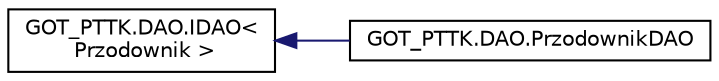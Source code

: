 digraph "Graficzna hierarchia klas"
{
 // INTERACTIVE_SVG=YES
  edge [fontname="Helvetica",fontsize="10",labelfontname="Helvetica",labelfontsize="10"];
  node [fontname="Helvetica",fontsize="10",shape=record];
  rankdir="LR";
  Node0 [label="GOT_PTTK.DAO.IDAO\<\l Przodownik \>",height=0.2,width=0.4,color="black", fillcolor="white", style="filled",URL="$interface_g_o_t___p_t_t_k_1_1_d_a_o_1_1_i_d_a_o.html"];
  Node0 -> Node1 [dir="back",color="midnightblue",fontsize="10",style="solid",fontname="Helvetica"];
  Node1 [label="GOT_PTTK.DAO.PrzodownikDAO",height=0.2,width=0.4,color="black", fillcolor="white", style="filled",URL="$class_g_o_t___p_t_t_k_1_1_d_a_o_1_1_przodownik_d_a_o.html"];
}
